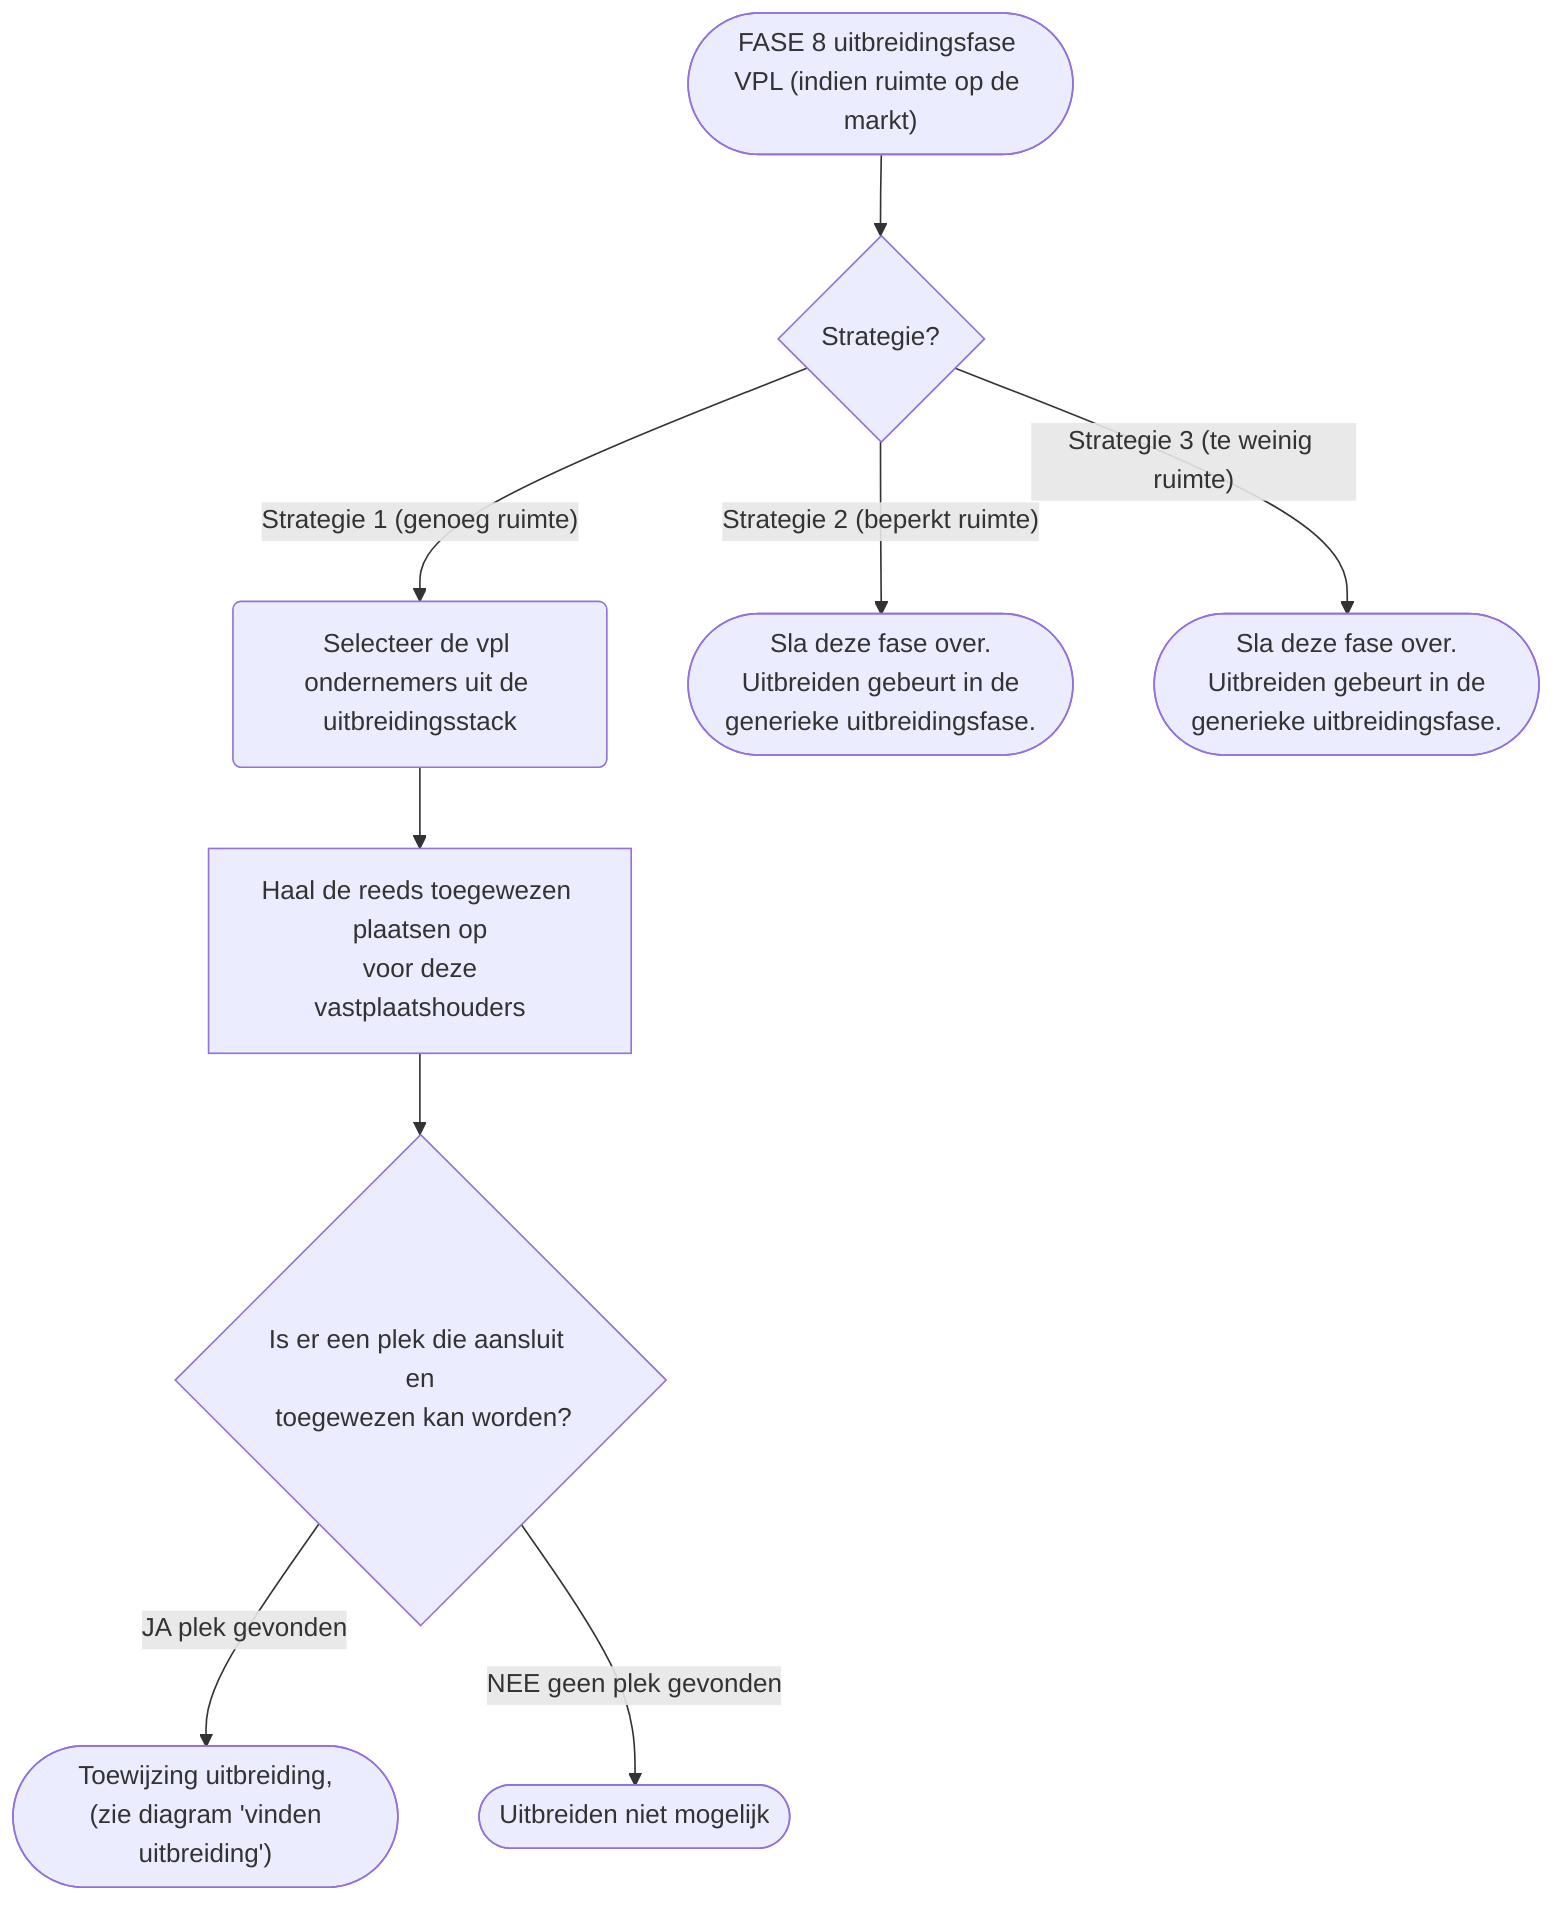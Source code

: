 graph TD
    A(["FASE 8 uitbreidingsfase VPL (indien ruimte op de markt)"]) -->
    E{Strategie?}              
    E --"Strategie 1 (genoeg ruimte)"--> C
    E --"Strategie 2 (beperkt ruimte)"--> E2(["Sla deze fase over.<br> Uitbreiden gebeurt in de generieke uitbreidingsfase."])
    E --"Strategie 3 (te weinig ruimte)"--> E3(["Sla deze fase over.<br> Uitbreiden gebeurt in de generieke uitbreidingsfase."])
    C(Selecteer de vpl ondernemers uit de uitbreidingsstack) -->
    D[Haal de reeds toegewezen plaatsen op<br> voor deze vastplaatshouders] -->
    F{Is er een plek die aansluit en<br> toegewezen kan worden?}
    F --JA plek gevonden--> F1(["Toewijzing uitbreiding,<br> (zie diagram 'vinden uitbreiding')"])
    F --NEE geen plek gevonden--> F2([Uitbreiden niet mogelijk])
